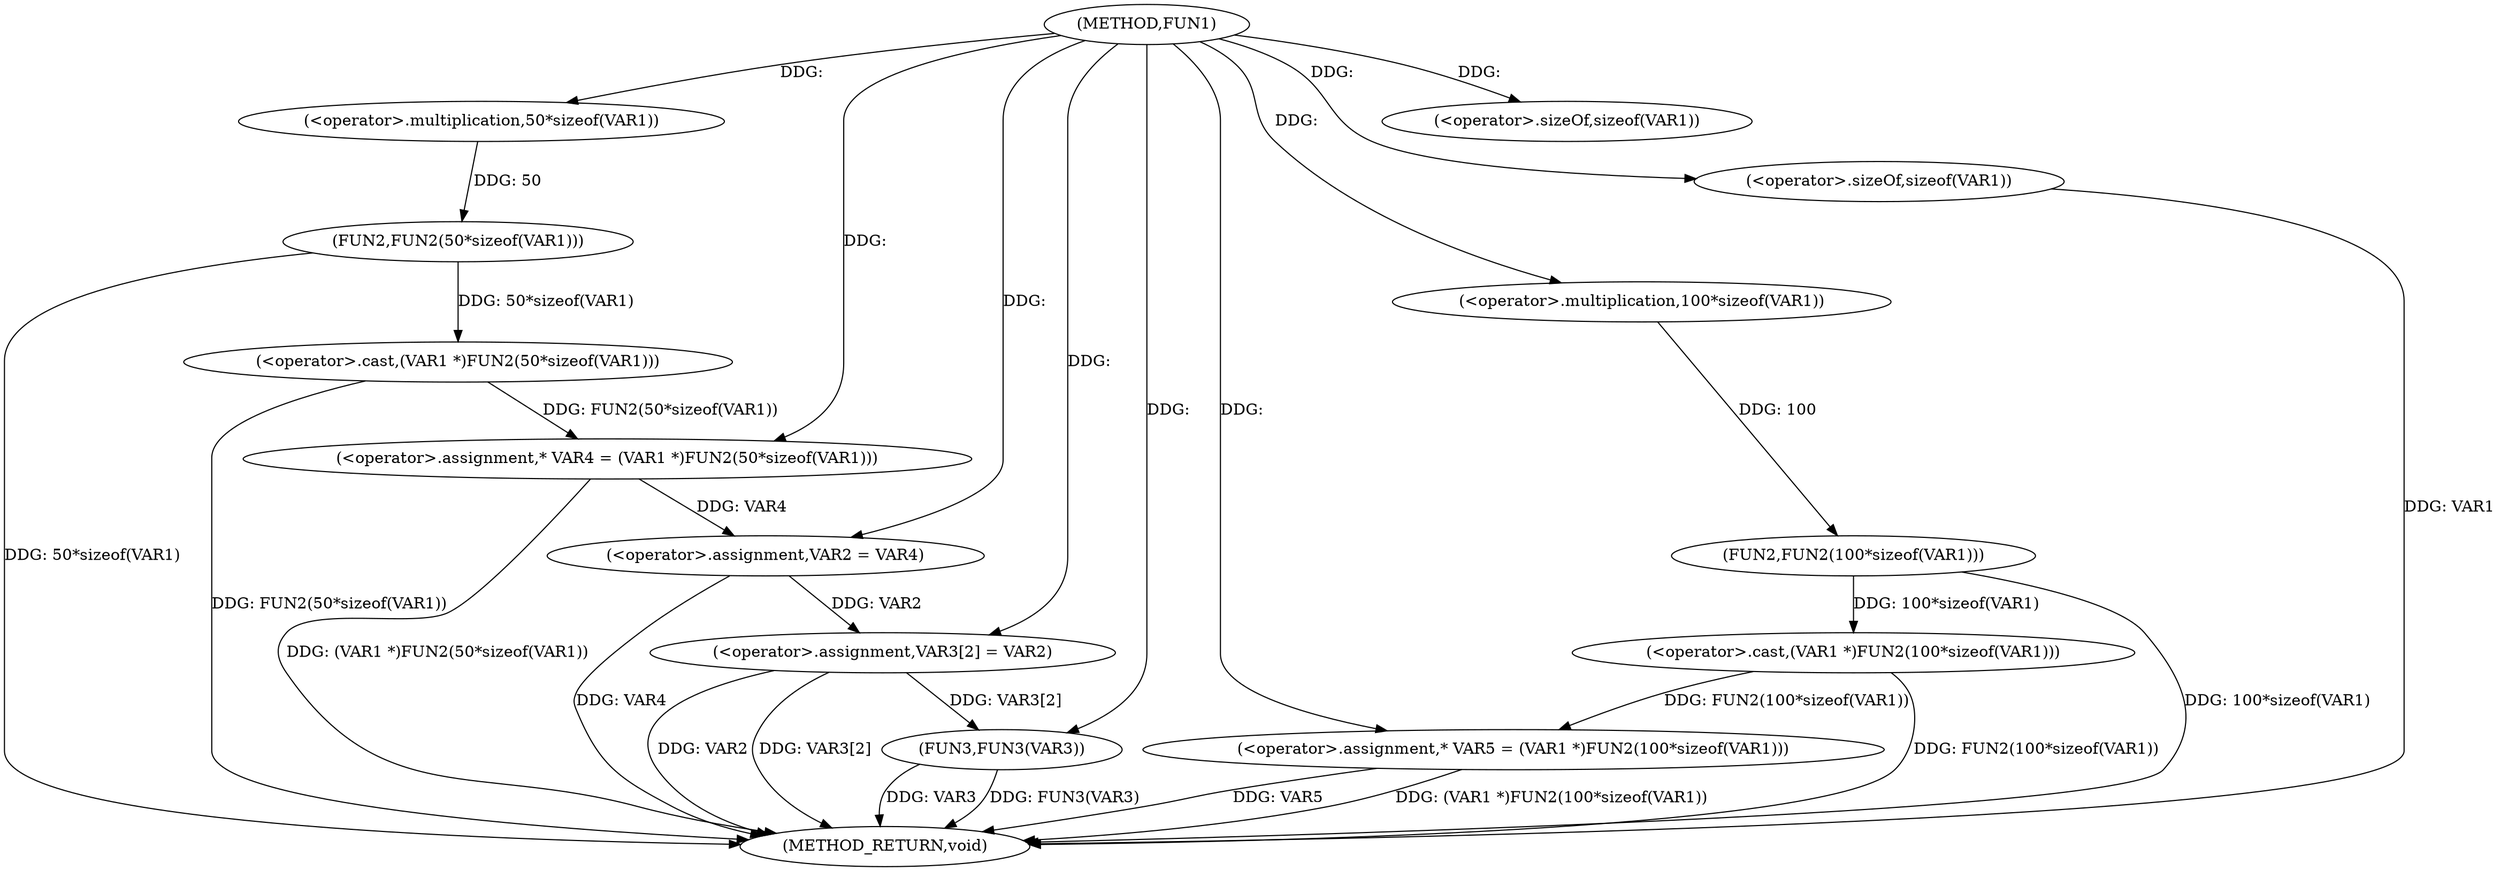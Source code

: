 digraph FUN1 {  
"1000100" [label = "(METHOD,FUN1)" ]
"1000134" [label = "(METHOD_RETURN,void)" ]
"1000105" [label = "(<operator>.assignment,* VAR4 = (VAR1 *)FUN2(50*sizeof(VAR1)))" ]
"1000107" [label = "(<operator>.cast,(VAR1 *)FUN2(50*sizeof(VAR1)))" ]
"1000109" [label = "(FUN2,FUN2(50*sizeof(VAR1)))" ]
"1000110" [label = "(<operator>.multiplication,50*sizeof(VAR1))" ]
"1000112" [label = "(<operator>.sizeOf,sizeof(VAR1))" ]
"1000115" [label = "(<operator>.assignment,* VAR5 = (VAR1 *)FUN2(100*sizeof(VAR1)))" ]
"1000117" [label = "(<operator>.cast,(VAR1 *)FUN2(100*sizeof(VAR1)))" ]
"1000119" [label = "(FUN2,FUN2(100*sizeof(VAR1)))" ]
"1000120" [label = "(<operator>.multiplication,100*sizeof(VAR1))" ]
"1000122" [label = "(<operator>.sizeOf,sizeof(VAR1))" ]
"1000124" [label = "(<operator>.assignment,VAR2 = VAR4)" ]
"1000127" [label = "(<operator>.assignment,VAR3[2] = VAR2)" ]
"1000132" [label = "(FUN3,FUN3(VAR3))" ]
  "1000115" -> "1000134"  [ label = "DDG: (VAR1 *)FUN2(100*sizeof(VAR1))"] 
  "1000124" -> "1000134"  [ label = "DDG: VAR4"] 
  "1000105" -> "1000134"  [ label = "DDG: (VAR1 *)FUN2(50*sizeof(VAR1))"] 
  "1000132" -> "1000134"  [ label = "DDG: VAR3"] 
  "1000127" -> "1000134"  [ label = "DDG: VAR3[2]"] 
  "1000117" -> "1000134"  [ label = "DDG: FUN2(100*sizeof(VAR1))"] 
  "1000115" -> "1000134"  [ label = "DDG: VAR5"] 
  "1000107" -> "1000134"  [ label = "DDG: FUN2(50*sizeof(VAR1))"] 
  "1000122" -> "1000134"  [ label = "DDG: VAR1"] 
  "1000132" -> "1000134"  [ label = "DDG: FUN3(VAR3)"] 
  "1000109" -> "1000134"  [ label = "DDG: 50*sizeof(VAR1)"] 
  "1000119" -> "1000134"  [ label = "DDG: 100*sizeof(VAR1)"] 
  "1000127" -> "1000134"  [ label = "DDG: VAR2"] 
  "1000107" -> "1000105"  [ label = "DDG: FUN2(50*sizeof(VAR1))"] 
  "1000100" -> "1000105"  [ label = "DDG: "] 
  "1000109" -> "1000107"  [ label = "DDG: 50*sizeof(VAR1)"] 
  "1000110" -> "1000109"  [ label = "DDG: 50"] 
  "1000100" -> "1000110"  [ label = "DDG: "] 
  "1000100" -> "1000112"  [ label = "DDG: "] 
  "1000117" -> "1000115"  [ label = "DDG: FUN2(100*sizeof(VAR1))"] 
  "1000100" -> "1000115"  [ label = "DDG: "] 
  "1000119" -> "1000117"  [ label = "DDG: 100*sizeof(VAR1)"] 
  "1000120" -> "1000119"  [ label = "DDG: 100"] 
  "1000100" -> "1000120"  [ label = "DDG: "] 
  "1000100" -> "1000122"  [ label = "DDG: "] 
  "1000105" -> "1000124"  [ label = "DDG: VAR4"] 
  "1000100" -> "1000124"  [ label = "DDG: "] 
  "1000124" -> "1000127"  [ label = "DDG: VAR2"] 
  "1000100" -> "1000127"  [ label = "DDG: "] 
  "1000127" -> "1000132"  [ label = "DDG: VAR3[2]"] 
  "1000100" -> "1000132"  [ label = "DDG: "] 
}
